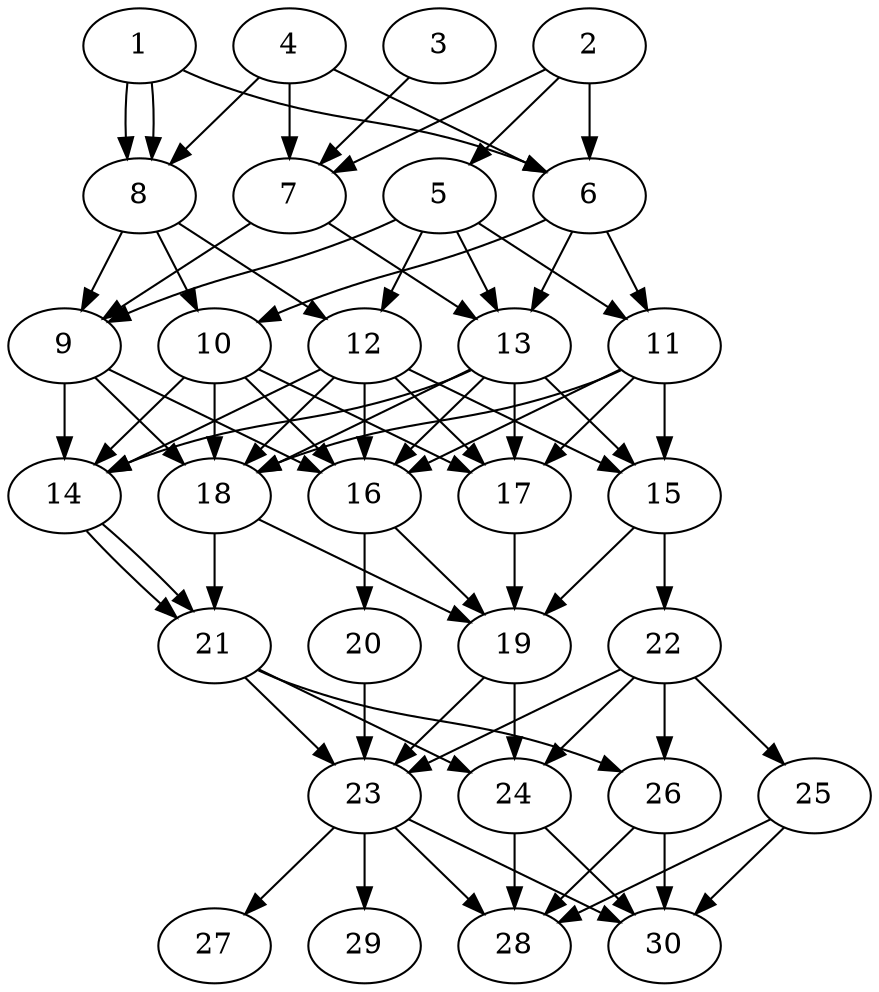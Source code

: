 // DAG automatically generated by daggen at Thu Oct  3 14:04:19 2019
// ./daggen --dot -n 30 --ccr 0.5 --fat 0.5 --regular 0.7 --density 0.9 --mindata 5242880 --maxdata 52428800 
digraph G {
  1 [size="53364736", alpha="0.06", expect_size="26682368"] 
  1 -> 6 [size ="26682368"]
  1 -> 8 [size ="26682368"]
  1 -> 8 [size ="26682368"]
  2 [size="23511040", alpha="0.07", expect_size="11755520"] 
  2 -> 5 [size ="11755520"]
  2 -> 6 [size ="11755520"]
  2 -> 7 [size ="11755520"]
  3 [size="22689792", alpha="0.12", expect_size="11344896"] 
  3 -> 7 [size ="11344896"]
  4 [size="76111872", alpha="0.04", expect_size="38055936"] 
  4 -> 6 [size ="38055936"]
  4 -> 7 [size ="38055936"]
  4 -> 8 [size ="38055936"]
  5 [size="56330240", alpha="0.15", expect_size="28165120"] 
  5 -> 9 [size ="28165120"]
  5 -> 11 [size ="28165120"]
  5 -> 12 [size ="28165120"]
  5 -> 13 [size ="28165120"]
  6 [size="53186560", alpha="0.13", expect_size="26593280"] 
  6 -> 10 [size ="26593280"]
  6 -> 11 [size ="26593280"]
  6 -> 13 [size ="26593280"]
  7 [size="97454080", alpha="0.18", expect_size="48727040"] 
  7 -> 9 [size ="48727040"]
  7 -> 13 [size ="48727040"]
  8 [size="68243456", alpha="0.05", expect_size="34121728"] 
  8 -> 9 [size ="34121728"]
  8 -> 10 [size ="34121728"]
  8 -> 12 [size ="34121728"]
  9 [size="95739904", alpha="0.15", expect_size="47869952"] 
  9 -> 14 [size ="47869952"]
  9 -> 16 [size ="47869952"]
  9 -> 18 [size ="47869952"]
  10 [size="53997568", alpha="0.02", expect_size="26998784"] 
  10 -> 14 [size ="26998784"]
  10 -> 16 [size ="26998784"]
  10 -> 17 [size ="26998784"]
  10 -> 18 [size ="26998784"]
  11 [size="44773376", alpha="0.04", expect_size="22386688"] 
  11 -> 15 [size ="22386688"]
  11 -> 16 [size ="22386688"]
  11 -> 17 [size ="22386688"]
  11 -> 18 [size ="22386688"]
  12 [size="71239680", alpha="0.11", expect_size="35619840"] 
  12 -> 14 [size ="35619840"]
  12 -> 15 [size ="35619840"]
  12 -> 16 [size ="35619840"]
  12 -> 17 [size ="35619840"]
  12 -> 18 [size ="35619840"]
  13 [size="102991872", alpha="0.02", expect_size="51495936"] 
  13 -> 14 [size ="51495936"]
  13 -> 15 [size ="51495936"]
  13 -> 16 [size ="51495936"]
  13 -> 17 [size ="51495936"]
  13 -> 18 [size ="51495936"]
  14 [size="65081344", alpha="0.10", expect_size="32540672"] 
  14 -> 21 [size ="32540672"]
  14 -> 21 [size ="32540672"]
  15 [size="81653760", alpha="0.03", expect_size="40826880"] 
  15 -> 19 [size ="40826880"]
  15 -> 22 [size ="40826880"]
  16 [size="56891392", alpha="0.03", expect_size="28445696"] 
  16 -> 19 [size ="28445696"]
  16 -> 20 [size ="28445696"]
  17 [size="23353344", alpha="0.06", expect_size="11676672"] 
  17 -> 19 [size ="11676672"]
  18 [size="12576768", alpha="0.17", expect_size="6288384"] 
  18 -> 19 [size ="6288384"]
  18 -> 21 [size ="6288384"]
  19 [size="34533376", alpha="0.17", expect_size="17266688"] 
  19 -> 23 [size ="17266688"]
  19 -> 24 [size ="17266688"]
  20 [size="104169472", alpha="0.07", expect_size="52084736"] 
  20 -> 23 [size ="52084736"]
  21 [size="19152896", alpha="0.06", expect_size="9576448"] 
  21 -> 23 [size ="9576448"]
  21 -> 24 [size ="9576448"]
  21 -> 26 [size ="9576448"]
  22 [size="38318080", alpha="0.07", expect_size="19159040"] 
  22 -> 23 [size ="19159040"]
  22 -> 24 [size ="19159040"]
  22 -> 25 [size ="19159040"]
  22 -> 26 [size ="19159040"]
  23 [size="90851328", alpha="0.11", expect_size="45425664"] 
  23 -> 27 [size ="45425664"]
  23 -> 28 [size ="45425664"]
  23 -> 29 [size ="45425664"]
  23 -> 30 [size ="45425664"]
  24 [size="99753984", alpha="0.10", expect_size="49876992"] 
  24 -> 28 [size ="49876992"]
  24 -> 30 [size ="49876992"]
  25 [size="53446656", alpha="0.17", expect_size="26723328"] 
  25 -> 28 [size ="26723328"]
  25 -> 30 [size ="26723328"]
  26 [size="66633728", alpha="0.14", expect_size="33316864"] 
  26 -> 28 [size ="33316864"]
  26 -> 30 [size ="33316864"]
  27 [size="78798848", alpha="0.09", expect_size="39399424"] 
  28 [size="11710464", alpha="0.17", expect_size="5855232"] 
  29 [size="90161152", alpha="0.03", expect_size="45080576"] 
  30 [size="76255232", alpha="0.17", expect_size="38127616"] 
}
